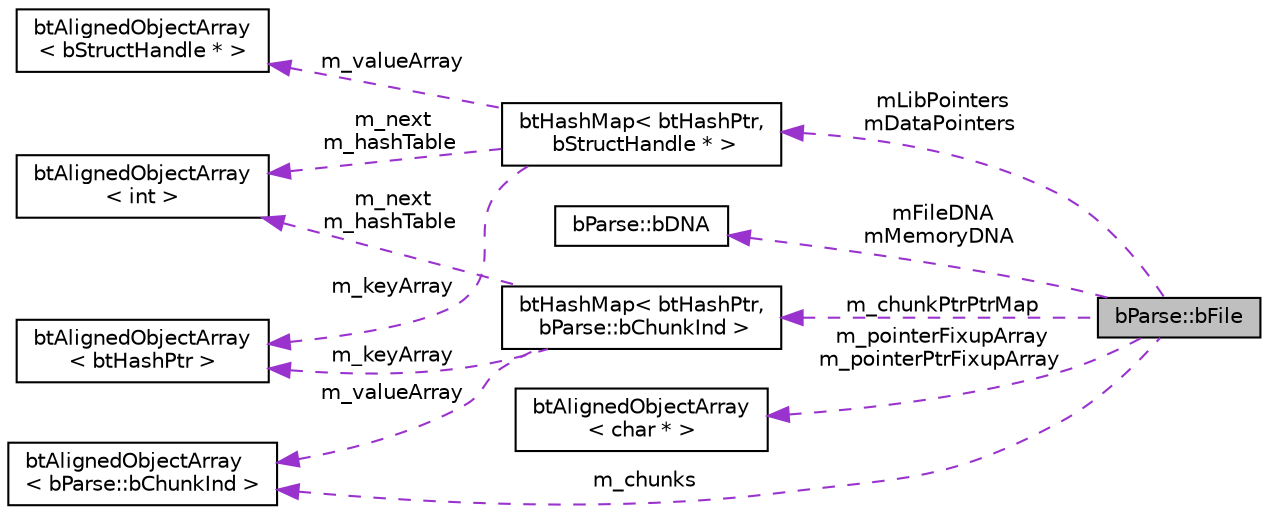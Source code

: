 digraph "bParse::bFile"
{
  edge [fontname="Helvetica",fontsize="10",labelfontname="Helvetica",labelfontsize="10"];
  node [fontname="Helvetica",fontsize="10",shape=record];
  rankdir="LR";
  Node1 [label="bParse::bFile",height=0.2,width=0.4,color="black", fillcolor="grey75", style="filled", fontcolor="black"];
  Node2 -> Node1 [dir="back",color="darkorchid3",fontsize="10",style="dashed",label=" mLibPointers\nmDataPointers" ,fontname="Helvetica"];
  Node2 [label="btHashMap\< btHashPtr,\l bStructHandle * \>",height=0.2,width=0.4,color="black", fillcolor="white", style="filled",URL="$classbt_hash_map.html"];
  Node3 -> Node2 [dir="back",color="darkorchid3",fontsize="10",style="dashed",label=" m_keyArray" ,fontname="Helvetica"];
  Node3 [label="btAlignedObjectArray\l\< btHashPtr \>",height=0.2,width=0.4,color="black", fillcolor="white", style="filled",URL="$classbt_aligned_object_array.html"];
  Node4 -> Node2 [dir="back",color="darkorchid3",fontsize="10",style="dashed",label=" m_next\nm_hashTable" ,fontname="Helvetica"];
  Node4 [label="btAlignedObjectArray\l\< int \>",height=0.2,width=0.4,color="black", fillcolor="white", style="filled",URL="$classbt_aligned_object_array.html"];
  Node5 -> Node2 [dir="back",color="darkorchid3",fontsize="10",style="dashed",label=" m_valueArray" ,fontname="Helvetica"];
  Node5 [label="btAlignedObjectArray\l\< bStructHandle * \>",height=0.2,width=0.4,color="black", fillcolor="white", style="filled",URL="$classbt_aligned_object_array.html"];
  Node6 -> Node1 [dir="back",color="darkorchid3",fontsize="10",style="dashed",label=" mFileDNA\nmMemoryDNA" ,fontname="Helvetica"];
  Node6 [label="bParse::bDNA",height=0.2,width=0.4,color="black", fillcolor="white", style="filled",URL="$classb_parse_1_1b_d_n_a.html"];
  Node7 -> Node1 [dir="back",color="darkorchid3",fontsize="10",style="dashed",label=" m_chunks" ,fontname="Helvetica"];
  Node7 [label="btAlignedObjectArray\l\< bParse::bChunkInd \>",height=0.2,width=0.4,color="black", fillcolor="white", style="filled",URL="$classbt_aligned_object_array.html"];
  Node8 -> Node1 [dir="back",color="darkorchid3",fontsize="10",style="dashed",label=" m_pointerFixupArray\nm_pointerPtrFixupArray" ,fontname="Helvetica"];
  Node8 [label="btAlignedObjectArray\l\< char * \>",height=0.2,width=0.4,color="black", fillcolor="white", style="filled",URL="$classbt_aligned_object_array.html"];
  Node9 -> Node1 [dir="back",color="darkorchid3",fontsize="10",style="dashed",label=" m_chunkPtrPtrMap" ,fontname="Helvetica"];
  Node9 [label="btHashMap\< btHashPtr,\l bParse::bChunkInd \>",height=0.2,width=0.4,color="black", fillcolor="white", style="filled",URL="$classbt_hash_map.html"];
  Node3 -> Node9 [dir="back",color="darkorchid3",fontsize="10",style="dashed",label=" m_keyArray" ,fontname="Helvetica"];
  Node7 -> Node9 [dir="back",color="darkorchid3",fontsize="10",style="dashed",label=" m_valueArray" ,fontname="Helvetica"];
  Node4 -> Node9 [dir="back",color="darkorchid3",fontsize="10",style="dashed",label=" m_next\nm_hashTable" ,fontname="Helvetica"];
}
